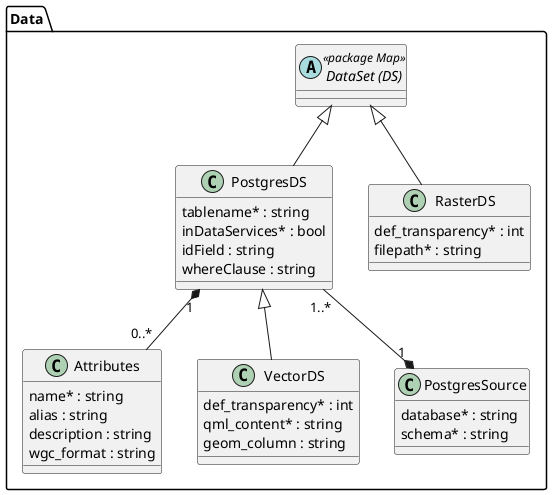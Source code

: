 @startuml

package Data {
  abstract class "DataSet (DS)" as ds << package Map >>
  
  class "PostgresDS" as pds {
    tablename* : string
    inDataServices* : bool
    idField : string
    whereClause : string
  }
  
  class "Attributes" as attr {
    name* : string
    alias : string
    description : string
    wgc_format : string
  }
  
  class "VectorDS" as vds {
    def_transparency* : int
    qml_content* : string
    geom_column : string
  }
  
  class "RasterDS" as rds {
    def_transparency* : int
    filepath* : string
  }
  
  class "PostgresSource" as pgsrc {
    database* : string
    schema* : string
  }
  
  ds <|-- rds
  ds <|-- pds
  pds <|-- vds
  
  pds "1..*" --* "1" pgsrc
  pds "1" *-- "0..*" attr
}

@enduml